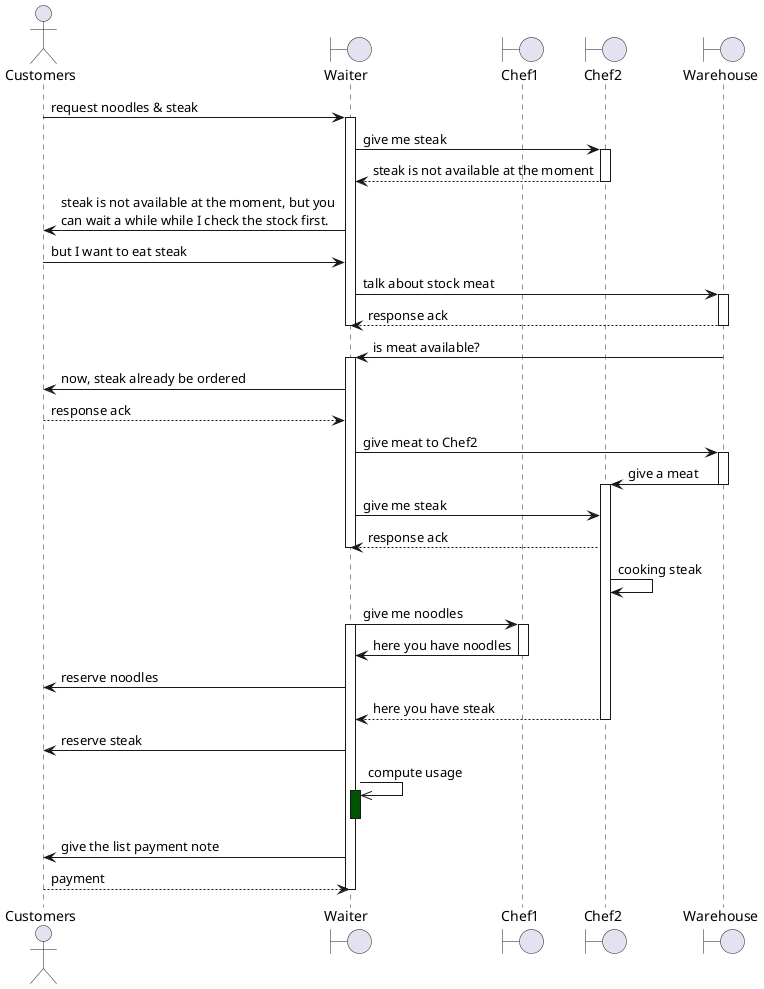 @startuml case2
actor "Customers" as C
boundary "Waiter " as S
boundary "Chef1" as C1
boundary "Chef2" as C2
boundary "Warehouse" as W

C -> S++ : request noodles & steak
S -> C2++: give me steak
C2 --> S-- : steak is not available at the moment
S -> C : steak is not available at the moment, but you \ncan wait a while while I check the stock first.
C -> S : but I want to eat steak
S -> W ++ : talk about stock meat
W --> S : response ack
deactivate S
deactivate W
W -> S: is meat available?
activate S
S -> C : now, steak already be ordered
C --> S : response ack
S -> W ++: give meat to Chef2
W -> C2 --++ : give a meat
S -> C2: give me steak
C2 --> S : response ack
deactivate S
C2 -> C2 : cooking steak
S -> C1++: give me noodles
activate S
C1 -> S-- : here you have noodles
S -> C : reserve noodles
C2 --> S--: here you have steak
S -> C : reserve steak
S ->> S++ #005500: compute usage
deactivate S
S -> C : give the list payment note
C --> S-- : payment
deactivate S


@enduml